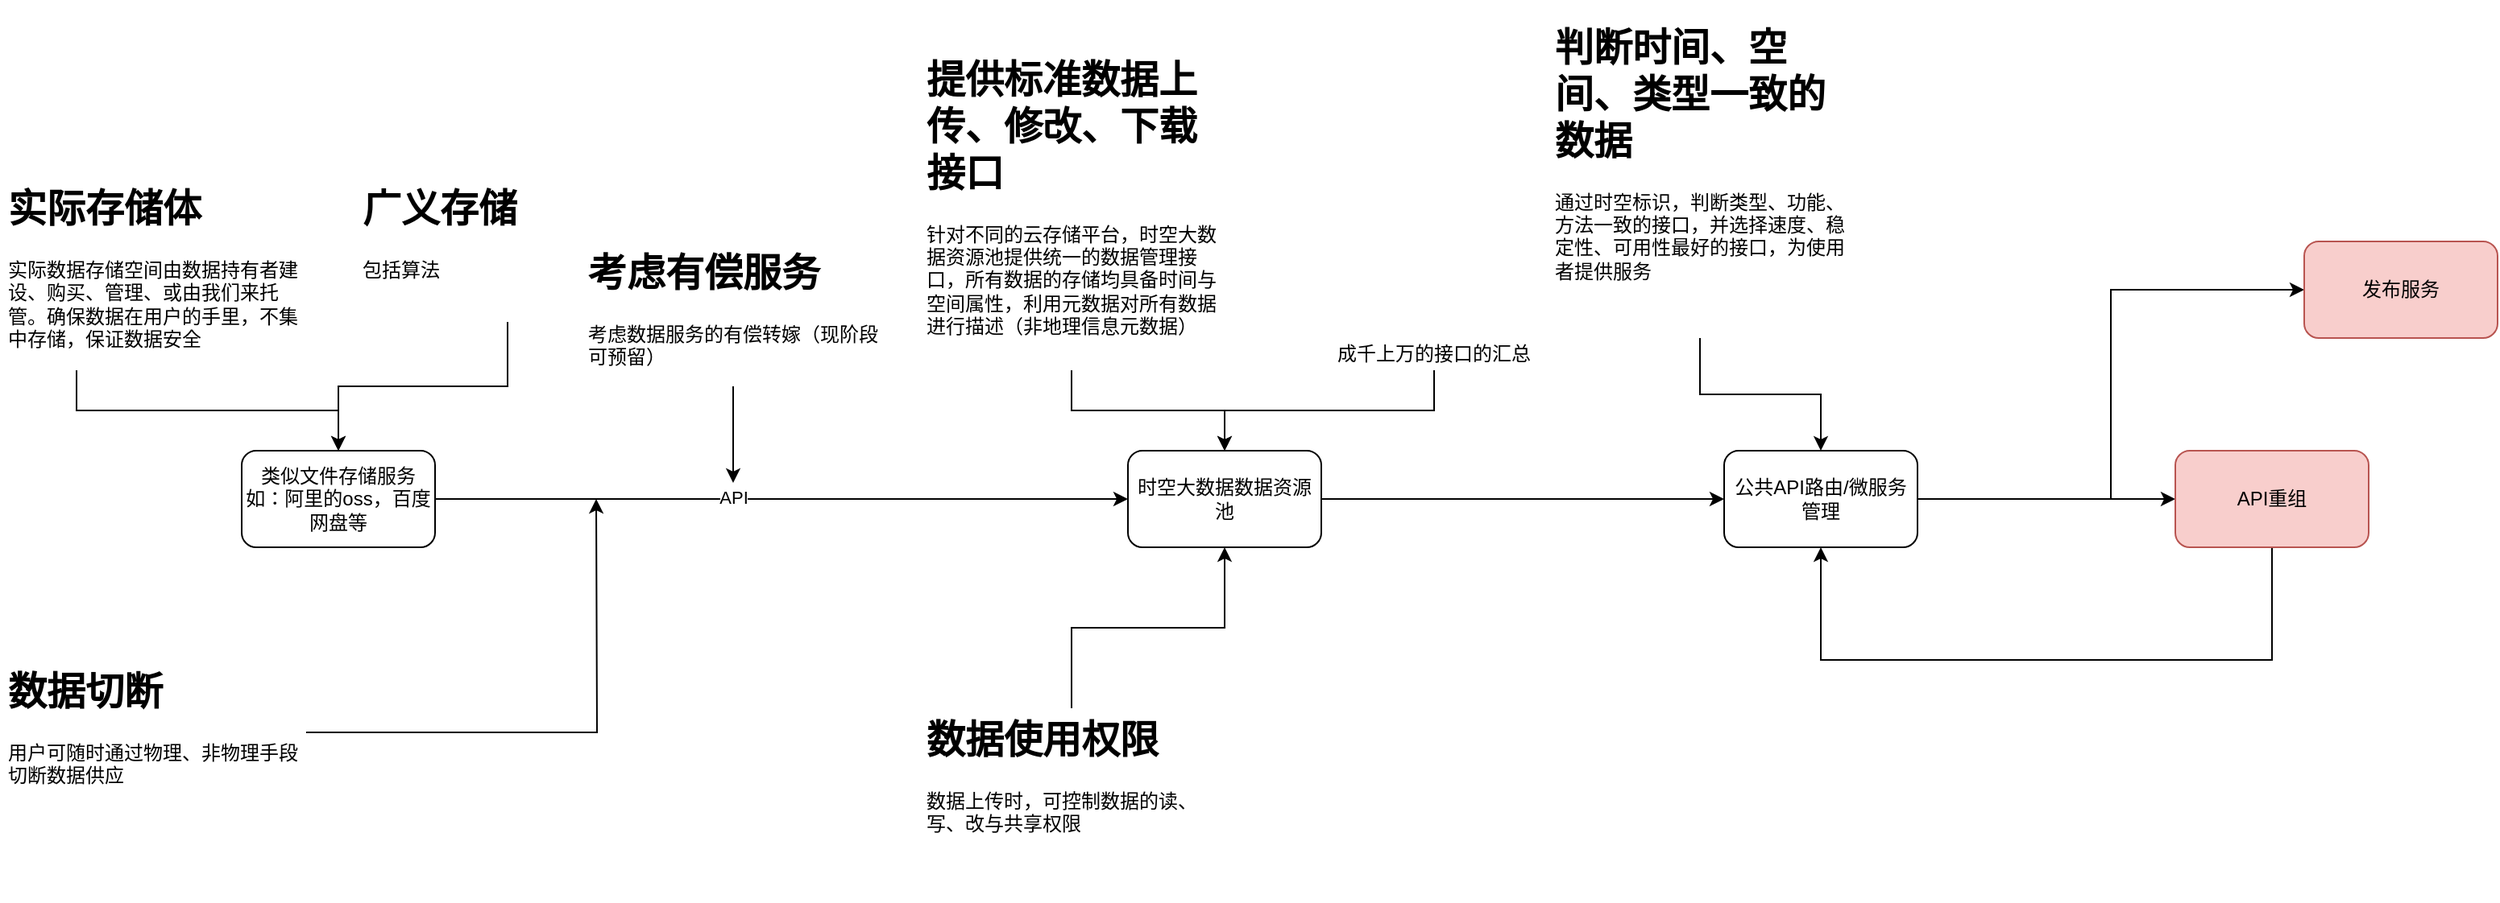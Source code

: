 <mxfile version="14.9.5" type="github">
  <diagram id="8f4IC6x40EGdw_nBkvUM" name="Page-1">
    <mxGraphModel dx="3197" dy="2399" grid="1" gridSize="10" guides="1" tooltips="1" connect="1" arrows="1" fold="1" page="1" pageScale="1" pageWidth="827" pageHeight="1169" math="0" shadow="0">
      <root>
        <mxCell id="0" />
        <mxCell id="1" parent="0" />
        <mxCell id="cHxjSx5LAsx3Hu0MT63w-3" style="edgeStyle=orthogonalEdgeStyle;rounded=0;orthogonalLoop=1;jettySize=auto;html=1;" edge="1" parent="1" source="cHxjSx5LAsx3Hu0MT63w-1" target="cHxjSx5LAsx3Hu0MT63w-2">
          <mxGeometry relative="1" as="geometry" />
        </mxCell>
        <mxCell id="cHxjSx5LAsx3Hu0MT63w-4" value="API" style="edgeLabel;html=1;align=center;verticalAlign=middle;resizable=0;points=[];" vertex="1" connectable="0" parent="cHxjSx5LAsx3Hu0MT63w-3">
          <mxGeometry x="-0.143" y="1" relative="1" as="geometry">
            <mxPoint as="offset" />
          </mxGeometry>
        </mxCell>
        <mxCell id="cHxjSx5LAsx3Hu0MT63w-1" value="类似文件存储服务&lt;br&gt;如：阿里的oss，百度网盘等" style="rounded=1;whiteSpace=wrap;html=1;" vertex="1" parent="1">
          <mxGeometry x="-130" y="210" width="120" height="60" as="geometry" />
        </mxCell>
        <mxCell id="cHxjSx5LAsx3Hu0MT63w-20" style="edgeStyle=orthogonalEdgeStyle;rounded=0;orthogonalLoop=1;jettySize=auto;html=1;" edge="1" parent="1" source="cHxjSx5LAsx3Hu0MT63w-2" target="cHxjSx5LAsx3Hu0MT63w-19">
          <mxGeometry relative="1" as="geometry" />
        </mxCell>
        <mxCell id="cHxjSx5LAsx3Hu0MT63w-2" value="时空大数据数据资源池" style="rounded=1;whiteSpace=wrap;html=1;" vertex="1" parent="1">
          <mxGeometry x="420" y="210" width="120" height="60" as="geometry" />
        </mxCell>
        <mxCell id="cHxjSx5LAsx3Hu0MT63w-7" style="edgeStyle=orthogonalEdgeStyle;rounded=0;orthogonalLoop=1;jettySize=auto;html=1;" edge="1" parent="1" source="cHxjSx5LAsx3Hu0MT63w-6" target="cHxjSx5LAsx3Hu0MT63w-2">
          <mxGeometry relative="1" as="geometry" />
        </mxCell>
        <mxCell id="cHxjSx5LAsx3Hu0MT63w-6" value="&lt;h1&gt;提供标准数据上传、修改、下载接口&lt;/h1&gt;&lt;p&gt;针对不同的云存储平台，时空大数据资源池提供统一的数据管理接口，所有数据的存储均具备时间与空间属性，利用元数据对所有数据进行描述（非地理信息元数据）&lt;/p&gt;" style="text;html=1;strokeColor=none;fillColor=none;spacing=5;spacingTop=-20;whiteSpace=wrap;overflow=hidden;rounded=0;" vertex="1" parent="1">
          <mxGeometry x="290" y="-40" width="190" height="200" as="geometry" />
        </mxCell>
        <mxCell id="cHxjSx5LAsx3Hu0MT63w-9" style="edgeStyle=orthogonalEdgeStyle;rounded=0;orthogonalLoop=1;jettySize=auto;html=1;exitX=0.25;exitY=1;exitDx=0;exitDy=0;" edge="1" parent="1" source="cHxjSx5LAsx3Hu0MT63w-8" target="cHxjSx5LAsx3Hu0MT63w-1">
          <mxGeometry relative="1" as="geometry" />
        </mxCell>
        <mxCell id="cHxjSx5LAsx3Hu0MT63w-8" value="&lt;h1&gt;实际存储体&lt;/h1&gt;&lt;p&gt;实际数据存储空间由数据持有者建设、购买、管理、或由我们来托管。确保数据在用户的手里，不集中存储，保证数据安全&lt;/p&gt;" style="text;html=1;strokeColor=none;fillColor=none;spacing=5;spacingTop=-20;whiteSpace=wrap;overflow=hidden;rounded=0;" vertex="1" parent="1">
          <mxGeometry x="-280" y="40" width="190" height="120" as="geometry" />
        </mxCell>
        <mxCell id="cHxjSx5LAsx3Hu0MT63w-11" style="edgeStyle=orthogonalEdgeStyle;rounded=0;orthogonalLoop=1;jettySize=auto;html=1;" edge="1" parent="1" source="cHxjSx5LAsx3Hu0MT63w-10" target="cHxjSx5LAsx3Hu0MT63w-2">
          <mxGeometry relative="1" as="geometry" />
        </mxCell>
        <mxCell id="cHxjSx5LAsx3Hu0MT63w-10" value="&lt;h1&gt;数据使用权限&lt;/h1&gt;&lt;p&gt;数据上传时，可控制数据的读、写、改与共享权限&lt;/p&gt;" style="text;html=1;strokeColor=none;fillColor=none;spacing=5;spacingTop=-20;whiteSpace=wrap;overflow=hidden;rounded=0;" vertex="1" parent="1">
          <mxGeometry x="290" y="370" width="190" height="120" as="geometry" />
        </mxCell>
        <mxCell id="cHxjSx5LAsx3Hu0MT63w-13" style="edgeStyle=orthogonalEdgeStyle;rounded=0;orthogonalLoop=1;jettySize=auto;html=1;" edge="1" parent="1" source="cHxjSx5LAsx3Hu0MT63w-12">
          <mxGeometry relative="1" as="geometry">
            <mxPoint x="90" y="240" as="targetPoint" />
          </mxGeometry>
        </mxCell>
        <mxCell id="cHxjSx5LAsx3Hu0MT63w-12" value="&lt;h1&gt;数据切断&lt;/h1&gt;&lt;p&gt;用户可随时通过物理、非物理手段切断数据供应&lt;/p&gt;" style="text;html=1;strokeColor=none;fillColor=none;spacing=5;spacingTop=-20;whiteSpace=wrap;overflow=hidden;rounded=0;" vertex="1" parent="1">
          <mxGeometry x="-280" y="340" width="190" height="90" as="geometry" />
        </mxCell>
        <mxCell id="cHxjSx5LAsx3Hu0MT63w-15" style="edgeStyle=orthogonalEdgeStyle;rounded=0;orthogonalLoop=1;jettySize=auto;html=1;" edge="1" parent="1" source="cHxjSx5LAsx3Hu0MT63w-14" target="cHxjSx5LAsx3Hu0MT63w-1">
          <mxGeometry relative="1" as="geometry" />
        </mxCell>
        <mxCell id="cHxjSx5LAsx3Hu0MT63w-14" value="&lt;h1&gt;广义存储&lt;/h1&gt;&lt;p&gt;包括算法&lt;/p&gt;" style="text;html=1;strokeColor=none;fillColor=none;spacing=5;spacingTop=-20;whiteSpace=wrap;overflow=hidden;rounded=0;" vertex="1" parent="1">
          <mxGeometry x="-60" y="40" width="190" height="90" as="geometry" />
        </mxCell>
        <mxCell id="cHxjSx5LAsx3Hu0MT63w-18" style="edgeStyle=orthogonalEdgeStyle;rounded=0;orthogonalLoop=1;jettySize=auto;html=1;entryX=0.5;entryY=0;entryDx=0;entryDy=0;" edge="1" parent="1" source="cHxjSx5LAsx3Hu0MT63w-17" target="cHxjSx5LAsx3Hu0MT63w-2">
          <mxGeometry relative="1" as="geometry" />
        </mxCell>
        <mxCell id="cHxjSx5LAsx3Hu0MT63w-17" value="成千上万的接口的汇总" style="text;html=1;strokeColor=none;fillColor=none;align=center;verticalAlign=middle;whiteSpace=wrap;rounded=0;" vertex="1" parent="1">
          <mxGeometry x="540" y="140" width="140" height="20" as="geometry" />
        </mxCell>
        <mxCell id="cHxjSx5LAsx3Hu0MT63w-26" style="edgeStyle=orthogonalEdgeStyle;rounded=0;orthogonalLoop=1;jettySize=auto;html=1;" edge="1" parent="1" source="cHxjSx5LAsx3Hu0MT63w-19" target="cHxjSx5LAsx3Hu0MT63w-25">
          <mxGeometry relative="1" as="geometry" />
        </mxCell>
        <mxCell id="cHxjSx5LAsx3Hu0MT63w-31" style="edgeStyle=orthogonalEdgeStyle;rounded=0;orthogonalLoop=1;jettySize=auto;html=1;entryX=0;entryY=0.5;entryDx=0;entryDy=0;" edge="1" parent="1" source="cHxjSx5LAsx3Hu0MT63w-19" target="cHxjSx5LAsx3Hu0MT63w-30">
          <mxGeometry relative="1" as="geometry" />
        </mxCell>
        <mxCell id="cHxjSx5LAsx3Hu0MT63w-19" value="公共API路由/微服务管理" style="rounded=1;whiteSpace=wrap;html=1;" vertex="1" parent="1">
          <mxGeometry x="790" y="210" width="120" height="60" as="geometry" />
        </mxCell>
        <mxCell id="cHxjSx5LAsx3Hu0MT63w-24" style="edgeStyle=orthogonalEdgeStyle;rounded=0;orthogonalLoop=1;jettySize=auto;html=1;" edge="1" parent="1" source="cHxjSx5LAsx3Hu0MT63w-23" target="cHxjSx5LAsx3Hu0MT63w-19">
          <mxGeometry relative="1" as="geometry" />
        </mxCell>
        <mxCell id="cHxjSx5LAsx3Hu0MT63w-23" value="&lt;h1&gt;判断时间、空间、类型一致的数据&lt;/h1&gt;&lt;p&gt;通过时空标识，判断类型、功能、方法一致的接口，并选择速度、稳定性、可用性最好的接口，为使用者提供服务&lt;/p&gt;" style="text;html=1;strokeColor=none;fillColor=none;spacing=5;spacingTop=-20;whiteSpace=wrap;overflow=hidden;rounded=0;" vertex="1" parent="1">
          <mxGeometry x="680" y="-60" width="190" height="200" as="geometry" />
        </mxCell>
        <mxCell id="cHxjSx5LAsx3Hu0MT63w-29" style="edgeStyle=orthogonalEdgeStyle;rounded=0;orthogonalLoop=1;jettySize=auto;html=1;entryX=0.5;entryY=1;entryDx=0;entryDy=0;exitX=0.5;exitY=1;exitDx=0;exitDy=0;" edge="1" parent="1" source="cHxjSx5LAsx3Hu0MT63w-25" target="cHxjSx5LAsx3Hu0MT63w-19">
          <mxGeometry relative="1" as="geometry">
            <Array as="points">
              <mxPoint x="1130" y="340" />
              <mxPoint x="850" y="340" />
            </Array>
          </mxGeometry>
        </mxCell>
        <mxCell id="cHxjSx5LAsx3Hu0MT63w-25" value="API重组" style="rounded=1;whiteSpace=wrap;html=1;fillColor=#f8cecc;strokeColor=#b85450;" vertex="1" parent="1">
          <mxGeometry x="1070" y="210" width="120" height="60" as="geometry" />
        </mxCell>
        <mxCell id="cHxjSx5LAsx3Hu0MT63w-30" value="发布服务" style="rounded=1;whiteSpace=wrap;html=1;fillColor=#f8cecc;strokeColor=#b85450;" vertex="1" parent="1">
          <mxGeometry x="1150" y="80" width="120" height="60" as="geometry" />
        </mxCell>
        <mxCell id="cHxjSx5LAsx3Hu0MT63w-34" style="edgeStyle=orthogonalEdgeStyle;rounded=0;orthogonalLoop=1;jettySize=auto;html=1;" edge="1" parent="1" source="cHxjSx5LAsx3Hu0MT63w-33">
          <mxGeometry relative="1" as="geometry">
            <mxPoint x="175" y="230" as="targetPoint" />
          </mxGeometry>
        </mxCell>
        <mxCell id="cHxjSx5LAsx3Hu0MT63w-33" value="&lt;h1&gt;考虑有偿服务&lt;/h1&gt;&lt;p&gt;考虑数据服务的有偿转嫁（现阶段可预留）&lt;/p&gt;" style="text;html=1;strokeColor=none;fillColor=none;spacing=5;spacingTop=-20;whiteSpace=wrap;overflow=hidden;rounded=0;" vertex="1" parent="1">
          <mxGeometry x="80" y="80" width="190" height="90" as="geometry" />
        </mxCell>
      </root>
    </mxGraphModel>
  </diagram>
</mxfile>
